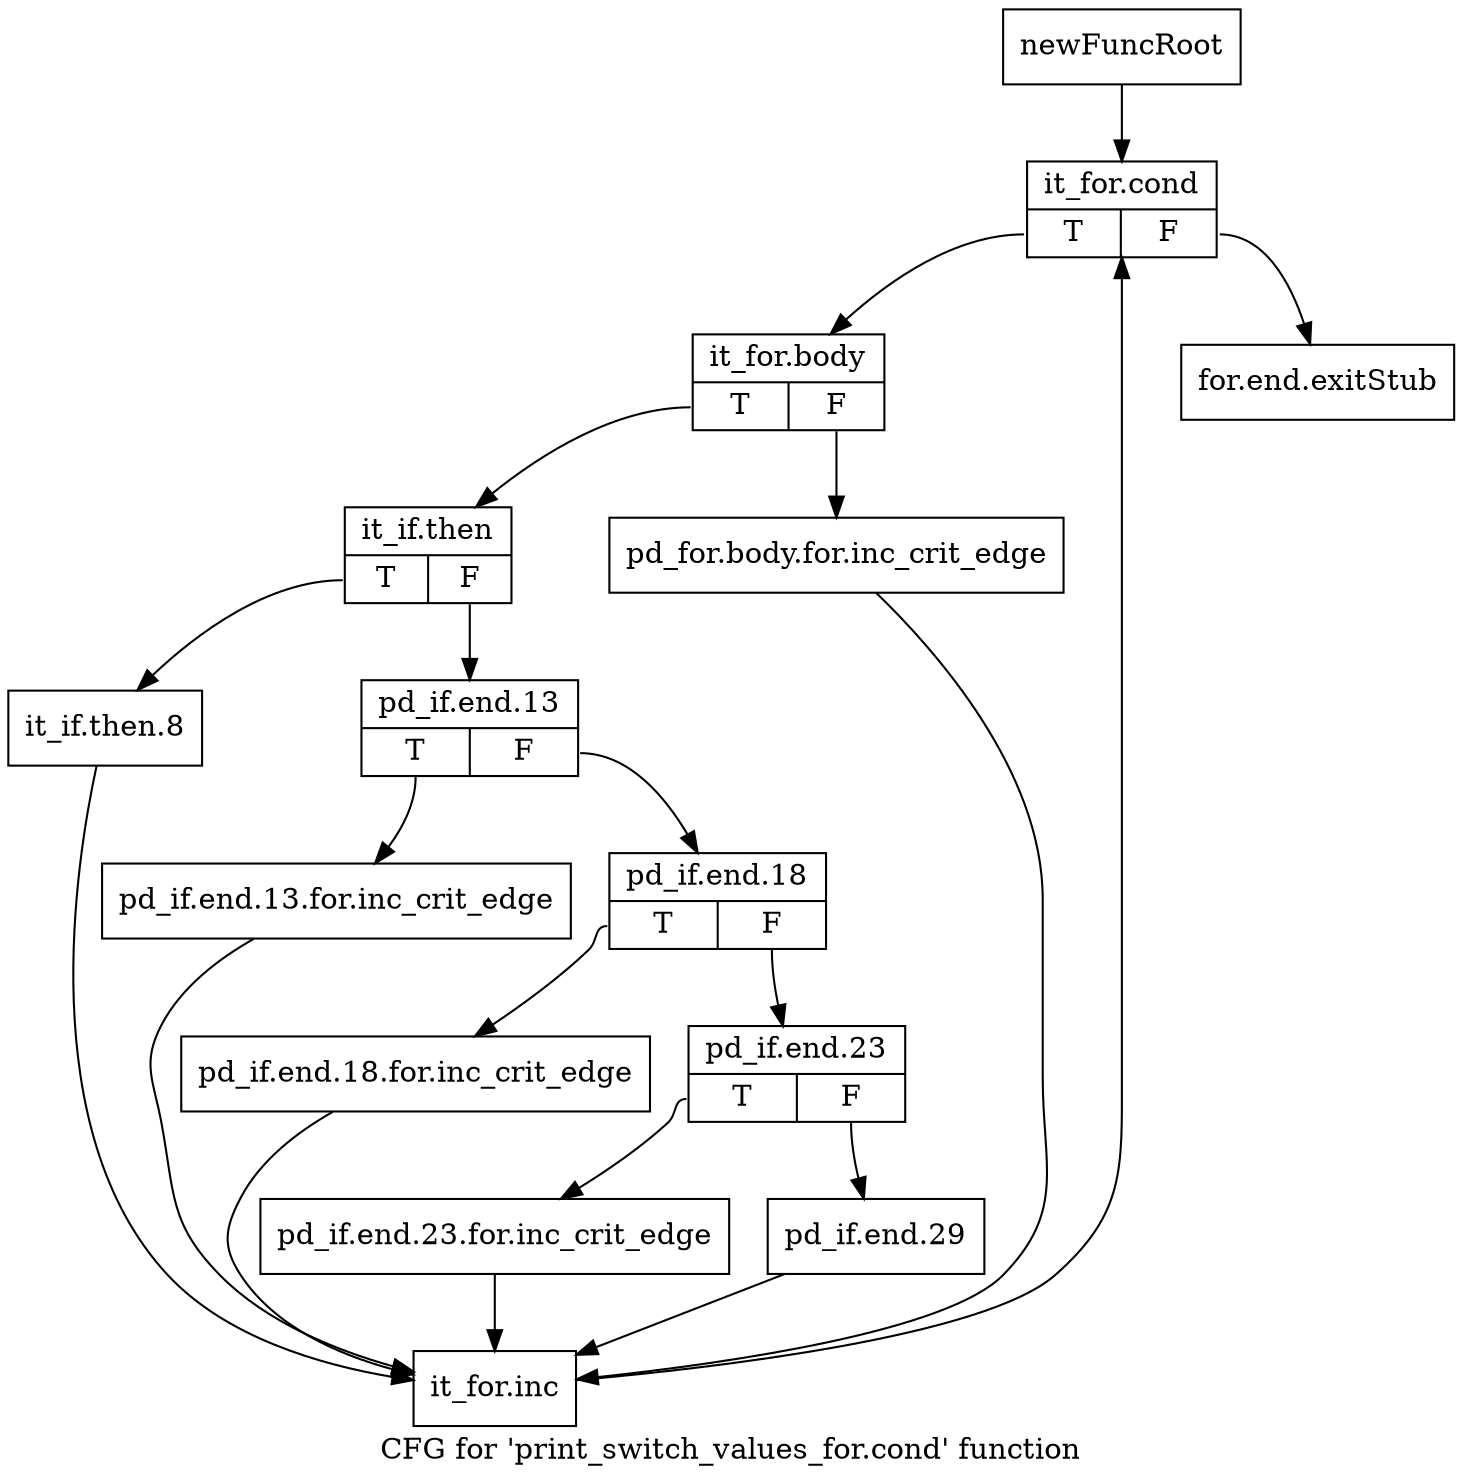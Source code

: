 digraph "CFG for 'print_switch_values_for.cond' function" {
	label="CFG for 'print_switch_values_for.cond' function";

	Node0xc48fd50 [shape=record,label="{newFuncRoot}"];
	Node0xc48fd50 -> Node0xc48fdf0;
	Node0xc48fda0 [shape=record,label="{for.end.exitStub}"];
	Node0xc48fdf0 [shape=record,label="{it_for.cond|{<s0>T|<s1>F}}"];
	Node0xc48fdf0:s0 -> Node0xc48fe40;
	Node0xc48fdf0:s1 -> Node0xc48fda0;
	Node0xc48fe40 [shape=record,label="{it_for.body|{<s0>T|<s1>F}}"];
	Node0xc48fe40:s0 -> Node0xc48fee0;
	Node0xc48fe40:s1 -> Node0xc48fe90;
	Node0xc48fe90 [shape=record,label="{pd_for.body.for.inc_crit_edge}"];
	Node0xc48fe90 -> Node0xc4901b0;
	Node0xc48fee0 [shape=record,label="{it_if.then|{<s0>T|<s1>F}}"];
	Node0xc48fee0:s0 -> Node0xc490160;
	Node0xc48fee0:s1 -> Node0xc48ff30;
	Node0xc48ff30 [shape=record,label="{pd_if.end.13|{<s0>T|<s1>F}}"];
	Node0xc48ff30:s0 -> Node0xc490110;
	Node0xc48ff30:s1 -> Node0xc48ff80;
	Node0xc48ff80 [shape=record,label="{pd_if.end.18|{<s0>T|<s1>F}}"];
	Node0xc48ff80:s0 -> Node0xc4900c0;
	Node0xc48ff80:s1 -> Node0xc48ffd0;
	Node0xc48ffd0 [shape=record,label="{pd_if.end.23|{<s0>T|<s1>F}}"];
	Node0xc48ffd0:s0 -> Node0xc490070;
	Node0xc48ffd0:s1 -> Node0xc490020;
	Node0xc490020 [shape=record,label="{pd_if.end.29}"];
	Node0xc490020 -> Node0xc4901b0;
	Node0xc490070 [shape=record,label="{pd_if.end.23.for.inc_crit_edge}"];
	Node0xc490070 -> Node0xc4901b0;
	Node0xc4900c0 [shape=record,label="{pd_if.end.18.for.inc_crit_edge}"];
	Node0xc4900c0 -> Node0xc4901b0;
	Node0xc490110 [shape=record,label="{pd_if.end.13.for.inc_crit_edge}"];
	Node0xc490110 -> Node0xc4901b0;
	Node0xc490160 [shape=record,label="{it_if.then.8}"];
	Node0xc490160 -> Node0xc4901b0;
	Node0xc4901b0 [shape=record,label="{it_for.inc}"];
	Node0xc4901b0 -> Node0xc48fdf0;
}
